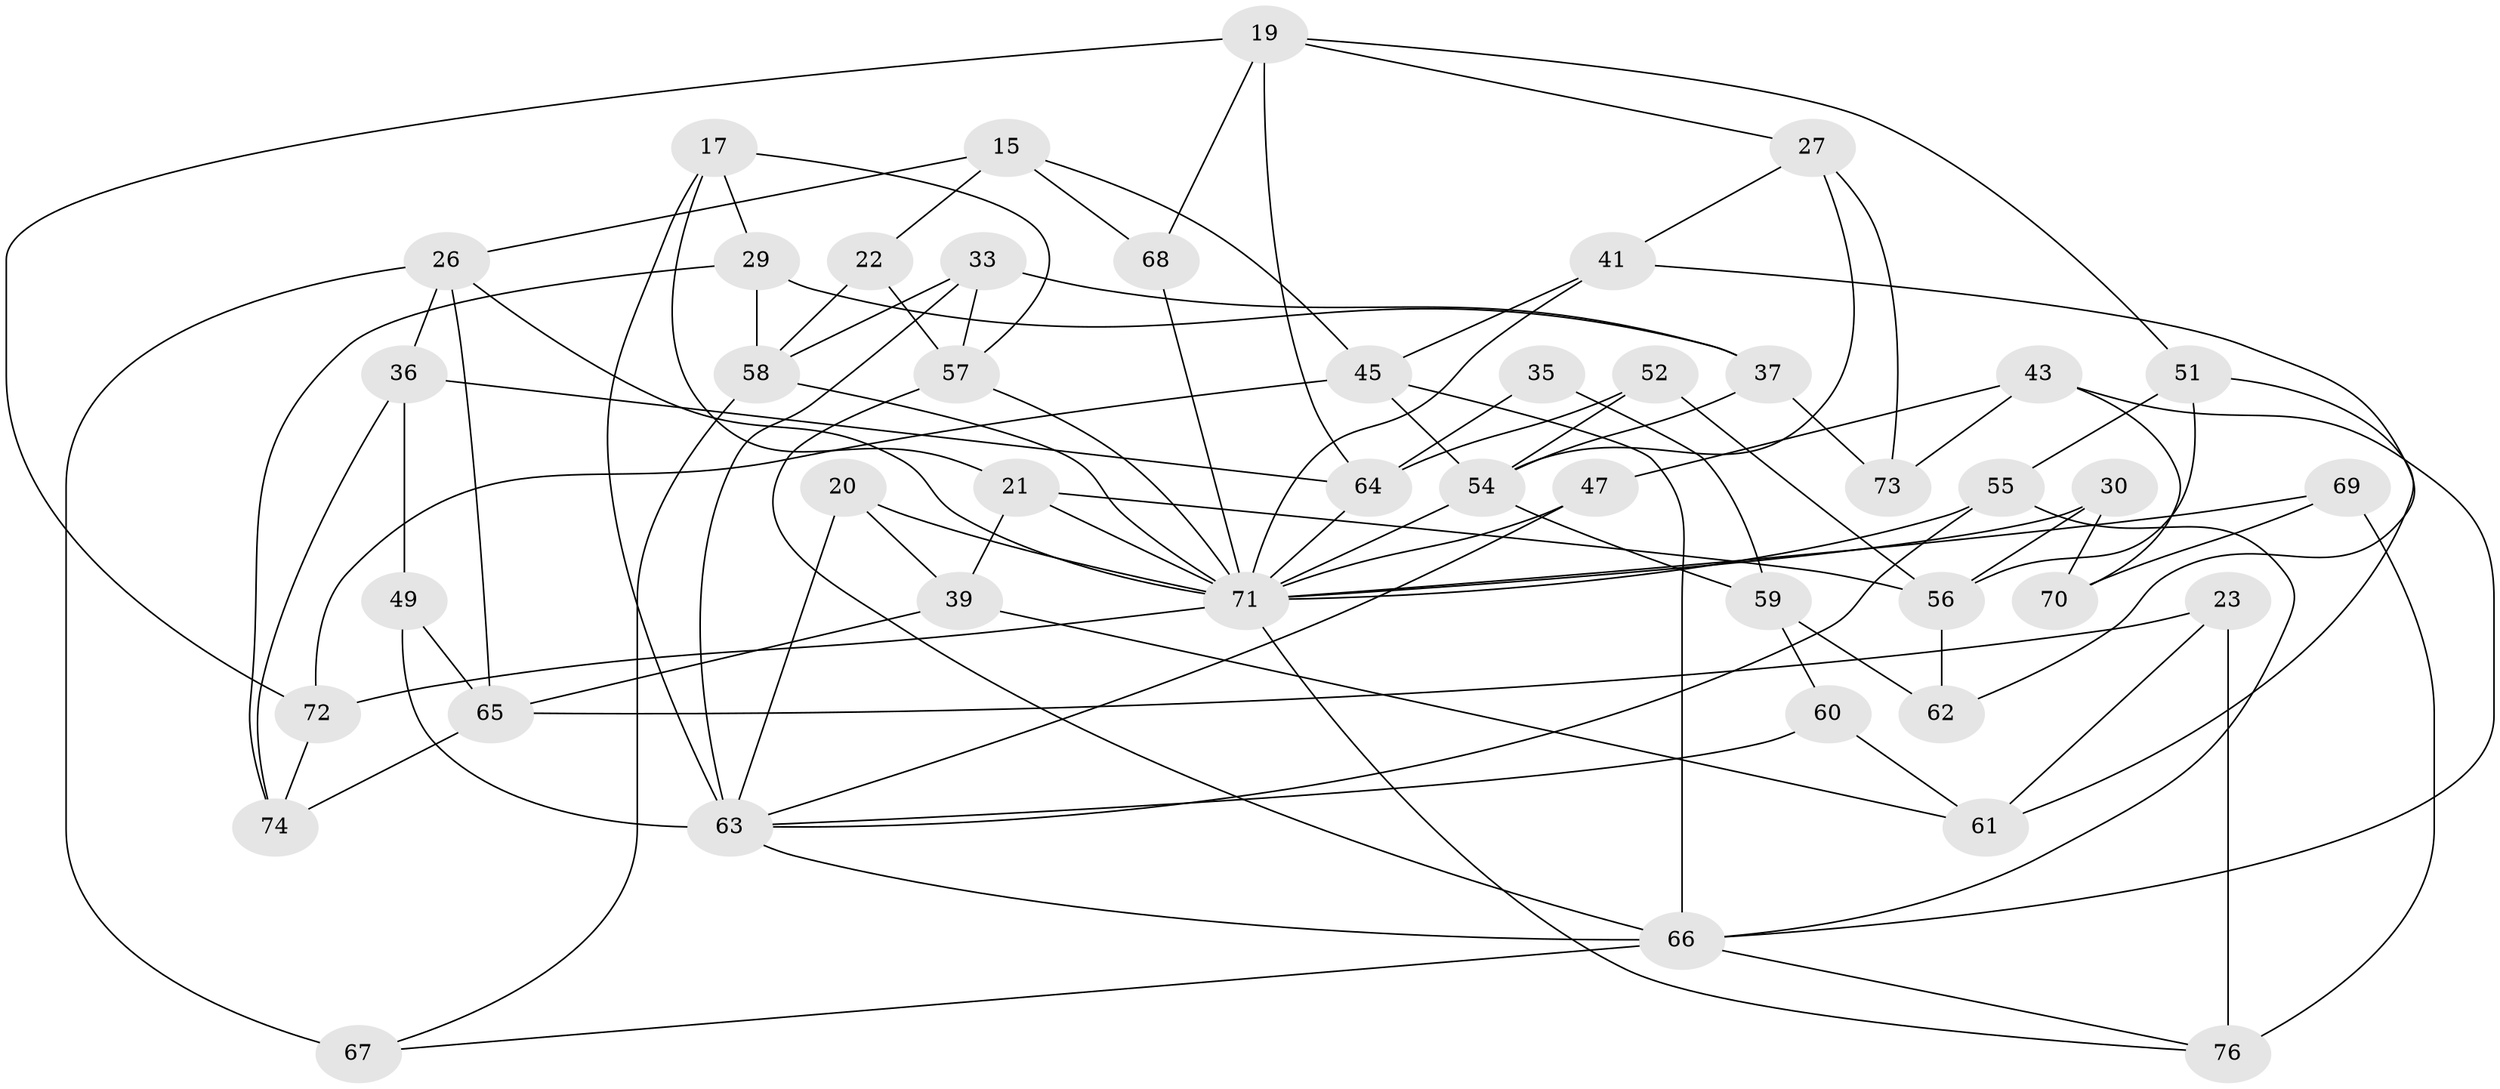 // original degree distribution, {4: 1.0}
// Generated by graph-tools (version 1.1) at 2025/03/03/04/25 22:03:53]
// undirected, 45 vertices, 96 edges
graph export_dot {
graph [start="1"]
  node [color=gray90,style=filled];
  15;
  17;
  19 [super="+2"];
  20;
  21;
  22;
  23;
  26 [super="+13"];
  27;
  29;
  30;
  33 [super="+25"];
  35;
  36;
  37;
  39;
  41;
  43 [super="+32"];
  45 [super="+34"];
  47;
  49;
  51;
  52;
  54 [super="+42"];
  55;
  56 [super="+50"];
  57 [super="+24"];
  58 [super="+53"];
  59 [super="+44+28"];
  60;
  61;
  62;
  63 [super="+14+16"];
  64 [super="+3"];
  65 [super="+46"];
  66 [super="+5+10+12"];
  67;
  68 [super="+38"];
  69;
  70;
  71 [super="+48+40"];
  72;
  73;
  74;
  76 [super="+75"];
  15 -- 22;
  15 -- 26;
  15 -- 68;
  15 -- 45;
  17 -- 29;
  17 -- 63;
  17 -- 21;
  17 -- 57;
  19 -- 72;
  19 -- 27;
  19 -- 64;
  19 -- 51;
  19 -- 68 [weight=2];
  20 -- 39;
  20 -- 71 [weight=2];
  20 -- 63;
  21 -- 39;
  21 -- 56;
  21 -- 71;
  22 -- 58;
  22 -- 57 [weight=2];
  23 -- 61;
  23 -- 65;
  23 -- 76 [weight=2];
  26 -- 36;
  26 -- 67 [weight=2];
  26 -- 65;
  26 -- 71;
  27 -- 73;
  27 -- 41;
  27 -- 54;
  29 -- 37;
  29 -- 74;
  29 -- 58;
  30 -- 70;
  30 -- 56;
  30 -- 71 [weight=2];
  33 -- 37;
  33 -- 57 [weight=2];
  33 -- 58 [weight=2];
  33 -- 63;
  35 -- 59 [weight=2];
  35 -- 64 [weight=2];
  36 -- 49;
  36 -- 74;
  36 -- 64;
  37 -- 54;
  37 -- 73;
  39 -- 61;
  39 -- 65;
  41 -- 62;
  41 -- 45;
  41 -- 71;
  43 -- 47 [weight=2];
  43 -- 70 [weight=2];
  43 -- 73 [weight=2];
  43 -- 66 [weight=2];
  45 -- 54;
  45 -- 66 [weight=2];
  45 -- 72;
  47 -- 71;
  47 -- 63;
  49 -- 65 [weight=2];
  49 -- 63;
  51 -- 56;
  51 -- 55;
  51 -- 61;
  52 -- 56 [weight=2];
  52 -- 64;
  52 -- 54;
  54 -- 71 [weight=2];
  54 -- 59 [weight=2];
  55 -- 66;
  55 -- 71;
  55 -- 63;
  56 -- 62;
  57 -- 66 [weight=2];
  57 -- 71;
  58 -- 67;
  58 -- 71;
  59 -- 60 [weight=2];
  59 -- 62 [weight=2];
  60 -- 63;
  60 -- 61;
  63 -- 66;
  64 -- 71;
  65 -- 74;
  66 -- 67;
  66 -- 76;
  68 -- 71 [weight=3];
  69 -- 70;
  69 -- 76 [weight=2];
  69 -- 71;
  71 -- 72;
  71 -- 76;
  72 -- 74;
}
